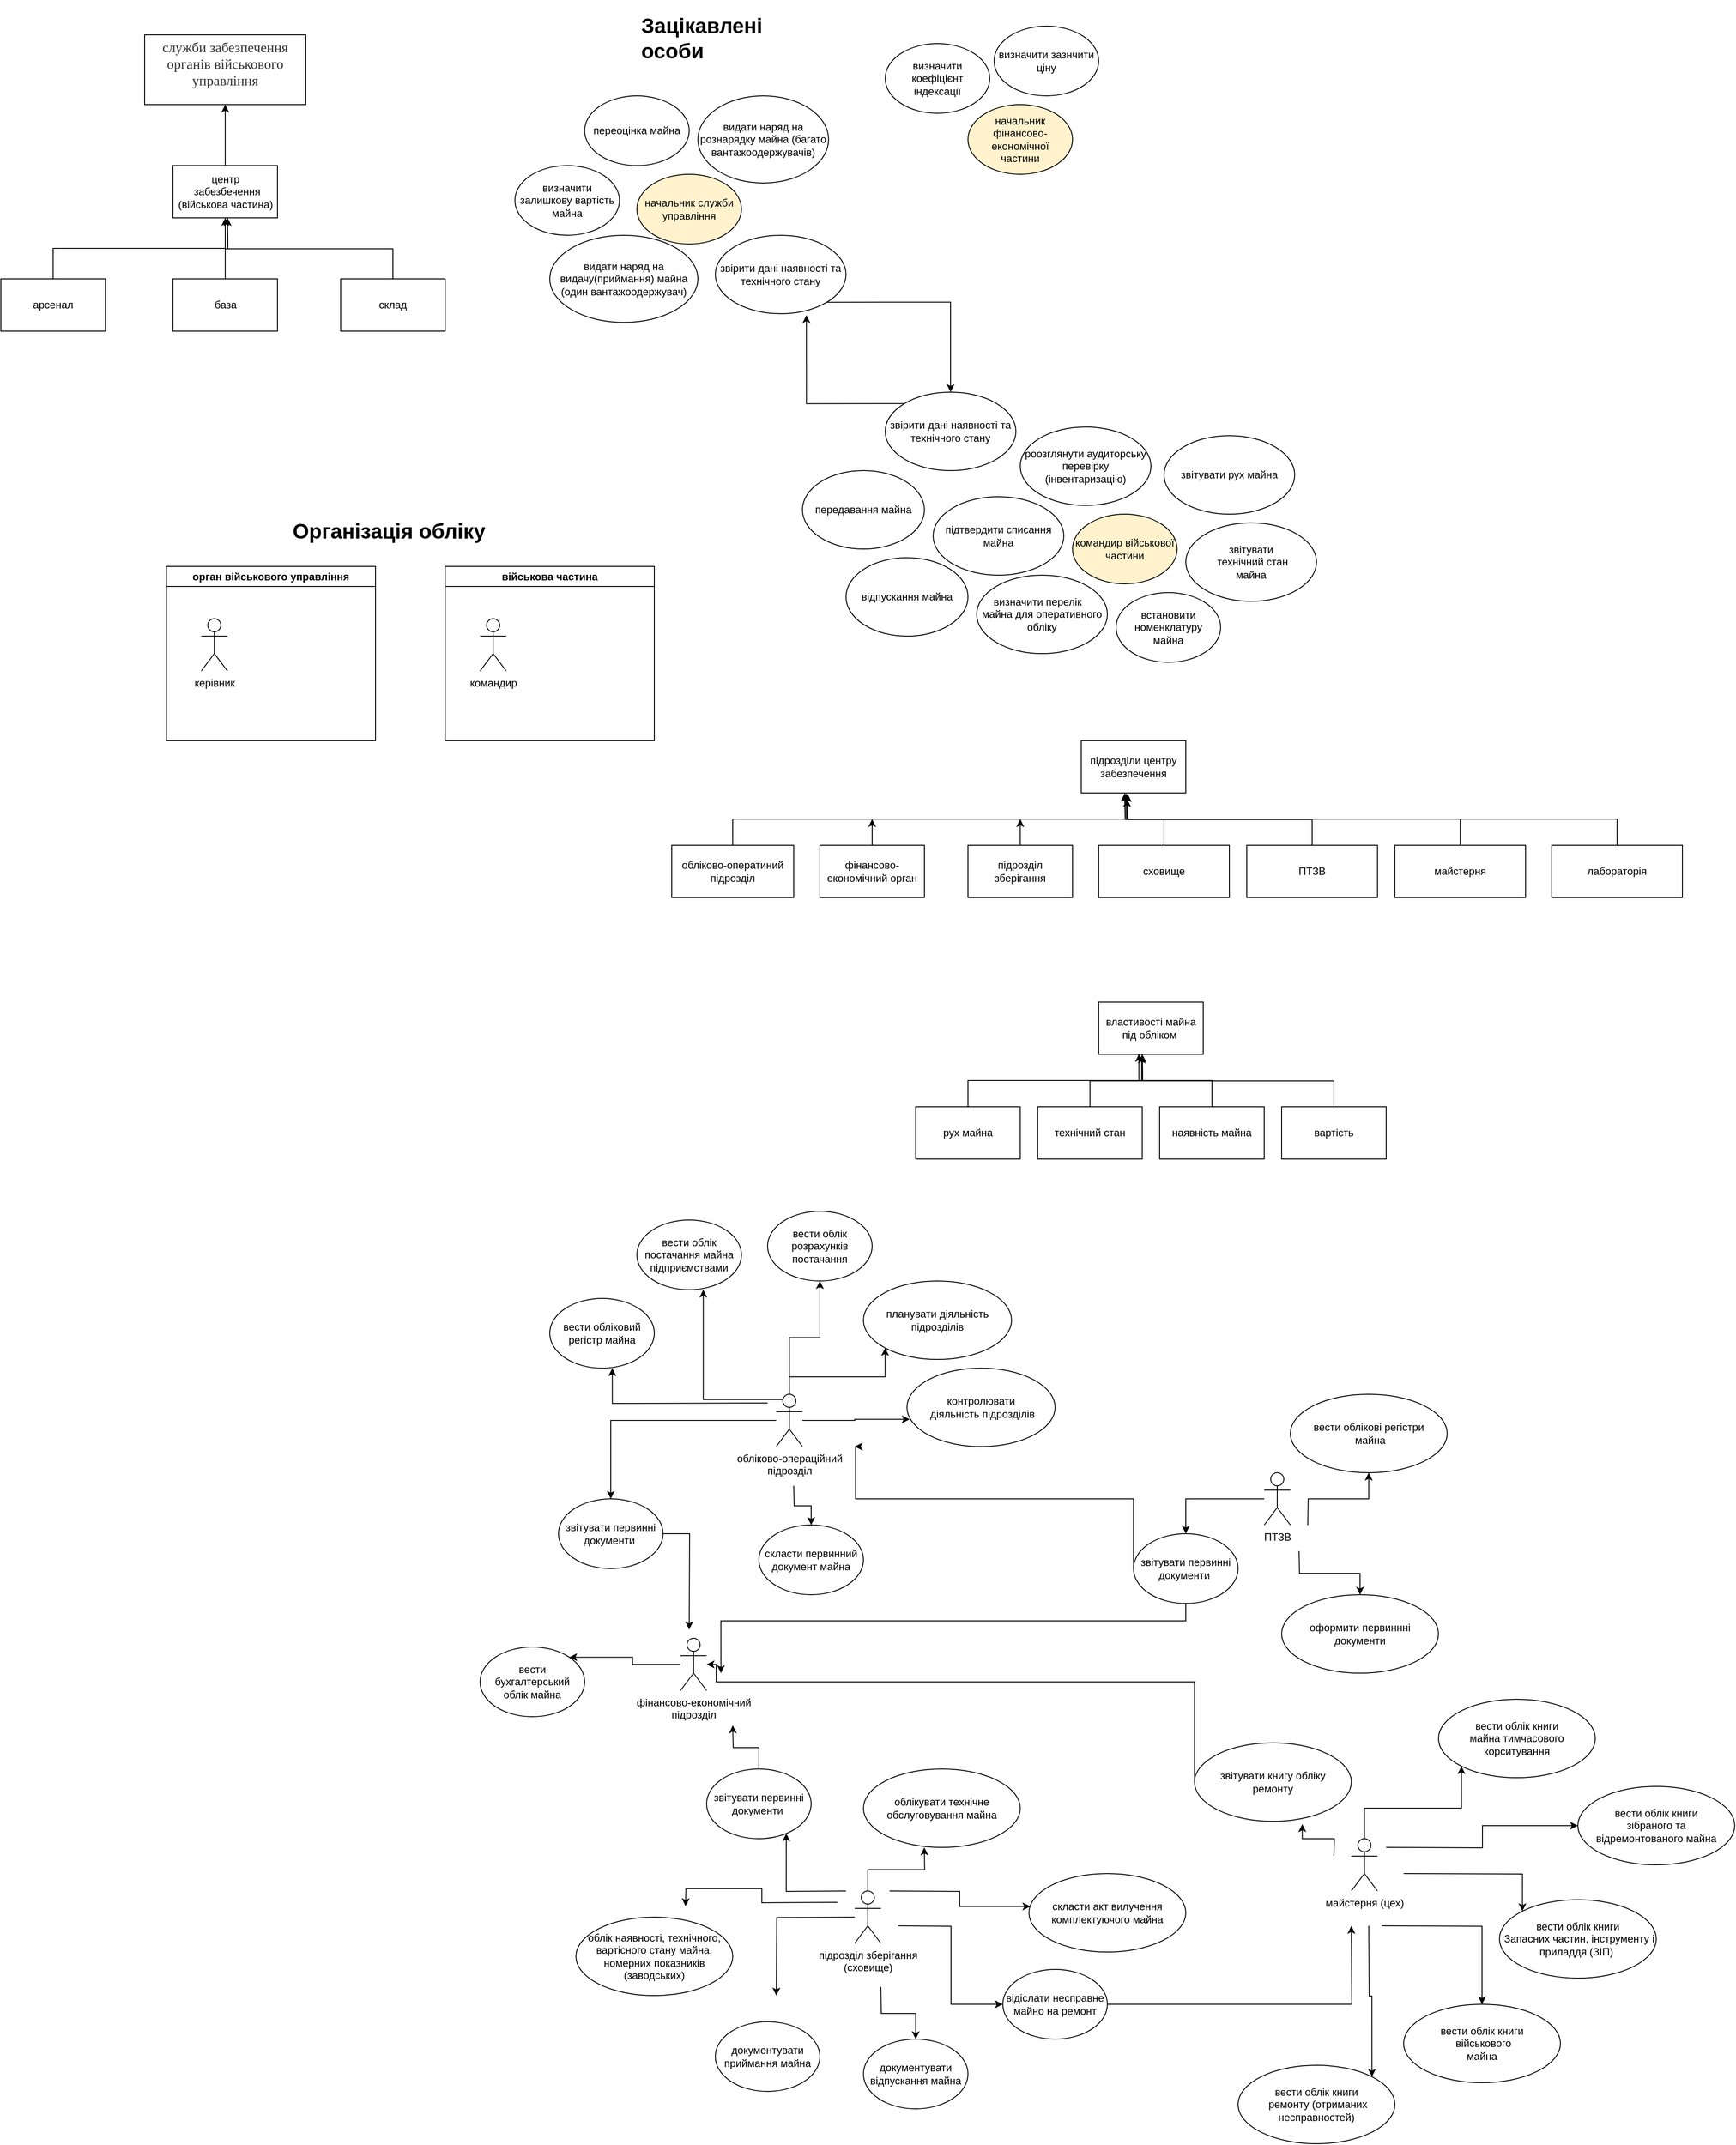 <mxfile version="22.0.6" type="github">
  <diagram name="Page-1" id="fURGDs59hNr_vnJ9uaAE">
    <mxGraphModel dx="1613" dy="1463" grid="1" gridSize="10" guides="1" tooltips="1" connect="1" arrows="1" fold="1" page="1" pageScale="1" pageWidth="850" pageHeight="1100" math="0" shadow="0">
      <root>
        <mxCell id="0" />
        <mxCell id="1" parent="0" />
        <mxCell id="UnlOtEjSE4POLt_gYA5B-1" value="&#xa;&lt;span style=&quot;color: rgb(51, 51, 51); font-family: &amp;quot;Times New Roman&amp;quot;; font-size: 16px; font-style: normal; font-variant-ligatures: normal; font-variant-caps: normal; font-weight: 400; letter-spacing: normal; orphans: 2; text-align: justify; text-indent: 30px; text-transform: none; widows: 2; word-spacing: 0px; -webkit-text-stroke-width: 0px; background-color: rgb(255, 255, 255); text-decoration-thickness: initial; text-decoration-style: initial; text-decoration-color: initial; float: none; display: inline !important;&quot;&gt;служби забезпечення органів військового управління&lt;/span&gt;&#xa;&#xa;" style="rounded=0;whiteSpace=wrap;html=1;" vertex="1" parent="1">
          <mxGeometry x="365" y="130" width="185" height="80" as="geometry" />
        </mxCell>
        <mxCell id="UnlOtEjSE4POLt_gYA5B-3" style="edgeStyle=orthogonalEdgeStyle;rounded=0;orthogonalLoop=1;jettySize=auto;html=1;" edge="1" parent="1" source="UnlOtEjSE4POLt_gYA5B-2" target="UnlOtEjSE4POLt_gYA5B-1">
          <mxGeometry relative="1" as="geometry" />
        </mxCell>
        <mxCell id="UnlOtEjSE4POLt_gYA5B-2" value="центр&lt;br&gt;&amp;nbsp;забезбечення&lt;br&gt;(військова частина)" style="rounded=0;whiteSpace=wrap;html=1;" vertex="1" parent="1">
          <mxGeometry x="397.5" y="280" width="120" height="60" as="geometry" />
        </mxCell>
        <mxCell id="UnlOtEjSE4POLt_gYA5B-7" style="edgeStyle=orthogonalEdgeStyle;rounded=0;orthogonalLoop=1;jettySize=auto;html=1;exitX=0.5;exitY=0;exitDx=0;exitDy=0;entryX=0.5;entryY=1;entryDx=0;entryDy=0;" edge="1" parent="1" source="UnlOtEjSE4POLt_gYA5B-4" target="UnlOtEjSE4POLt_gYA5B-2">
          <mxGeometry relative="1" as="geometry" />
        </mxCell>
        <mxCell id="UnlOtEjSE4POLt_gYA5B-4" value="арсенал" style="rounded=0;whiteSpace=wrap;html=1;" vertex="1" parent="1">
          <mxGeometry x="200" y="410" width="120" height="60" as="geometry" />
        </mxCell>
        <mxCell id="UnlOtEjSE4POLt_gYA5B-8" style="edgeStyle=orthogonalEdgeStyle;rounded=0;orthogonalLoop=1;jettySize=auto;html=1;exitX=0.5;exitY=0;exitDx=0;exitDy=0;" edge="1" parent="1" source="UnlOtEjSE4POLt_gYA5B-5">
          <mxGeometry relative="1" as="geometry">
            <mxPoint x="460" y="340" as="targetPoint" />
          </mxGeometry>
        </mxCell>
        <mxCell id="UnlOtEjSE4POLt_gYA5B-5" value="база" style="rounded=0;whiteSpace=wrap;html=1;" vertex="1" parent="1">
          <mxGeometry x="397.5" y="410" width="120" height="60" as="geometry" />
        </mxCell>
        <mxCell id="UnlOtEjSE4POLt_gYA5B-9" style="edgeStyle=orthogonalEdgeStyle;rounded=0;orthogonalLoop=1;jettySize=auto;html=1;exitX=0.5;exitY=0;exitDx=0;exitDy=0;" edge="1" parent="1" source="UnlOtEjSE4POLt_gYA5B-6">
          <mxGeometry relative="1" as="geometry">
            <mxPoint x="460" y="340" as="targetPoint" />
          </mxGeometry>
        </mxCell>
        <mxCell id="UnlOtEjSE4POLt_gYA5B-6" value="склад" style="rounded=0;whiteSpace=wrap;html=1;" vertex="1" parent="1">
          <mxGeometry x="590" y="410" width="120" height="60" as="geometry" />
        </mxCell>
        <mxCell id="UnlOtEjSE4POLt_gYA5B-13" value="орган військового управління" style="swimlane;whiteSpace=wrap;html=1;" vertex="1" parent="1">
          <mxGeometry x="390" y="740" width="240" height="200" as="geometry" />
        </mxCell>
        <mxCell id="UnlOtEjSE4POLt_gYA5B-14" value="керівник" style="shape=umlActor;verticalLabelPosition=bottom;verticalAlign=top;html=1;outlineConnect=0;" vertex="1" parent="UnlOtEjSE4POLt_gYA5B-13">
          <mxGeometry x="40" y="60" width="30" height="60" as="geometry" />
        </mxCell>
        <mxCell id="UnlOtEjSE4POLt_gYA5B-15" value="військова частина" style="swimlane;whiteSpace=wrap;html=1;" vertex="1" parent="1">
          <mxGeometry x="710" y="740" width="240" height="200" as="geometry" />
        </mxCell>
        <mxCell id="UnlOtEjSE4POLt_gYA5B-16" value="командир" style="shape=umlActor;verticalLabelPosition=bottom;verticalAlign=top;html=1;outlineConnect=0;" vertex="1" parent="UnlOtEjSE4POLt_gYA5B-15">
          <mxGeometry x="40" y="60" width="30" height="60" as="geometry" />
        </mxCell>
        <mxCell id="UnlOtEjSE4POLt_gYA5B-18" value="&lt;h1&gt;Організація обліку&lt;/h1&gt;" style="text;html=1;strokeColor=none;fillColor=none;spacing=5;spacingTop=-20;whiteSpace=wrap;overflow=hidden;rounded=0;" vertex="1" parent="1">
          <mxGeometry x="530" y="680" width="230" height="120" as="geometry" />
        </mxCell>
        <mxCell id="UnlOtEjSE4POLt_gYA5B-22" value="&lt;h1&gt;Зацікавлені особи&lt;/h1&gt;" style="text;html=1;strokeColor=none;fillColor=none;spacing=5;spacingTop=-20;whiteSpace=wrap;overflow=hidden;rounded=0;" vertex="1" parent="1">
          <mxGeometry x="930" y="100" width="190" height="120" as="geometry" />
        </mxCell>
        <mxCell id="UnlOtEjSE4POLt_gYA5B-23" value="начальник служби управління" style="ellipse;whiteSpace=wrap;html=1;fillColor=#FFF2CC;" vertex="1" parent="1">
          <mxGeometry x="930" y="290" width="120" height="80" as="geometry" />
        </mxCell>
        <mxCell id="UnlOtEjSE4POLt_gYA5B-25" value="переоцінка майна" style="ellipse;whiteSpace=wrap;html=1;" vertex="1" parent="1">
          <mxGeometry x="870" y="200" width="120" height="80" as="geometry" />
        </mxCell>
        <mxCell id="UnlOtEjSE4POLt_gYA5B-26" value="визначити залишкову вартість майна" style="ellipse;whiteSpace=wrap;html=1;" vertex="1" parent="1">
          <mxGeometry x="790" y="280" width="120" height="80" as="geometry" />
        </mxCell>
        <mxCell id="UnlOtEjSE4POLt_gYA5B-27" value="командир військової частини" style="ellipse;whiteSpace=wrap;html=1;fillColor=#FFF2CC;" vertex="1" parent="1">
          <mxGeometry x="1430" y="680" width="120" height="80" as="geometry" />
        </mxCell>
        <mxCell id="UnlOtEjSE4POLt_gYA5B-28" value="визначити коефіцієнт &lt;br&gt;індексації" style="ellipse;whiteSpace=wrap;html=1;" vertex="1" parent="1">
          <mxGeometry x="1215" y="140" width="120" height="80" as="geometry" />
        </mxCell>
        <mxCell id="UnlOtEjSE4POLt_gYA5B-29" value="визначити зазнчити ціну" style="ellipse;whiteSpace=wrap;html=1;" vertex="1" parent="1">
          <mxGeometry x="1340" y="120" width="120" height="80" as="geometry" />
        </mxCell>
        <mxCell id="UnlOtEjSE4POLt_gYA5B-30" value="начальник фінансово-економічної &lt;br&gt;частини" style="ellipse;whiteSpace=wrap;html=1;fillColor=#FFF2CC;" vertex="1" parent="1">
          <mxGeometry x="1310" y="210" width="120" height="80" as="geometry" />
        </mxCell>
        <mxCell id="UnlOtEjSE4POLt_gYA5B-31" value="встановити номенклатуру &lt;br&gt;майна" style="ellipse;whiteSpace=wrap;html=1;" vertex="1" parent="1">
          <mxGeometry x="1480" y="770" width="120" height="80" as="geometry" />
        </mxCell>
        <mxCell id="UnlOtEjSE4POLt_gYA5B-32" value="визначити перелік&amp;nbsp; &amp;nbsp;&lt;br&gt;майна для оперативного обліку" style="ellipse;whiteSpace=wrap;html=1;" vertex="1" parent="1">
          <mxGeometry x="1320" y="750" width="150" height="90" as="geometry" />
        </mxCell>
        <mxCell id="UnlOtEjSE4POLt_gYA5B-33" value="звітувати&lt;br&gt;&amp;nbsp;технічний стан &lt;br&gt;майна" style="ellipse;whiteSpace=wrap;html=1;" vertex="1" parent="1">
          <mxGeometry x="1560" y="690" width="150" height="90" as="geometry" />
        </mxCell>
        <mxCell id="UnlOtEjSE4POLt_gYA5B-34" value="підтвердити списання майна" style="ellipse;whiteSpace=wrap;html=1;" vertex="1" parent="1">
          <mxGeometry x="1270" y="660" width="150" height="90" as="geometry" />
        </mxCell>
        <mxCell id="UnlOtEjSE4POLt_gYA5B-35" value="роозглянути аудиторську перевірку (інвентаризацію)" style="ellipse;whiteSpace=wrap;html=1;" vertex="1" parent="1">
          <mxGeometry x="1370" y="580" width="150" height="90" as="geometry" />
        </mxCell>
        <mxCell id="UnlOtEjSE4POLt_gYA5B-36" value="звітувати рух майна" style="ellipse;whiteSpace=wrap;html=1;" vertex="1" parent="1">
          <mxGeometry x="1535" y="590" width="150" height="90" as="geometry" />
        </mxCell>
        <mxCell id="UnlOtEjSE4POLt_gYA5B-39" value="видати наряд на видачу(приймання) майна (один вантажоодержувач)" style="ellipse;whiteSpace=wrap;html=1;" vertex="1" parent="1">
          <mxGeometry x="830" y="360" width="170" height="100" as="geometry" />
        </mxCell>
        <mxCell id="UnlOtEjSE4POLt_gYA5B-40" value="видати наряд на рознарядку майна (багато вантажоодержувачів)" style="ellipse;whiteSpace=wrap;html=1;" vertex="1" parent="1">
          <mxGeometry x="1000" y="200" width="150" height="100" as="geometry" />
        </mxCell>
        <mxCell id="UnlOtEjSE4POLt_gYA5B-41" value="відпускання майна" style="ellipse;whiteSpace=wrap;html=1;" vertex="1" parent="1">
          <mxGeometry x="1170" y="730" width="140" height="90" as="geometry" />
        </mxCell>
        <mxCell id="UnlOtEjSE4POLt_gYA5B-42" value="передавання майна" style="ellipse;whiteSpace=wrap;html=1;" vertex="1" parent="1">
          <mxGeometry x="1120" y="630" width="140" height="90" as="geometry" />
        </mxCell>
        <mxCell id="UnlOtEjSE4POLt_gYA5B-46" style="edgeStyle=orthogonalEdgeStyle;rounded=0;orthogonalLoop=1;jettySize=auto;html=1;exitX=1;exitY=1;exitDx=0;exitDy=0;" edge="1" parent="1" source="UnlOtEjSE4POLt_gYA5B-43" target="UnlOtEjSE4POLt_gYA5B-44">
          <mxGeometry relative="1" as="geometry" />
        </mxCell>
        <mxCell id="UnlOtEjSE4POLt_gYA5B-43" value="звірити дані наявності та технічного стану" style="ellipse;whiteSpace=wrap;html=1;" vertex="1" parent="1">
          <mxGeometry x="1020" y="360" width="150" height="90" as="geometry" />
        </mxCell>
        <mxCell id="UnlOtEjSE4POLt_gYA5B-44" value="звірити дані наявності та технічного стану" style="ellipse;whiteSpace=wrap;html=1;" vertex="1" parent="1">
          <mxGeometry x="1215" y="540" width="150" height="90" as="geometry" />
        </mxCell>
        <mxCell id="UnlOtEjSE4POLt_gYA5B-45" style="edgeStyle=orthogonalEdgeStyle;rounded=0;orthogonalLoop=1;jettySize=auto;html=1;exitX=0;exitY=0;exitDx=0;exitDy=0;entryX=0.697;entryY=1.018;entryDx=0;entryDy=0;entryPerimeter=0;" edge="1" parent="1" source="UnlOtEjSE4POLt_gYA5B-44" target="UnlOtEjSE4POLt_gYA5B-43">
          <mxGeometry relative="1" as="geometry" />
        </mxCell>
        <mxCell id="UnlOtEjSE4POLt_gYA5B-47" value="підрозділи центру забезпечення" style="rounded=0;whiteSpace=wrap;html=1;" vertex="1" parent="1">
          <mxGeometry x="1440" y="940" width="120" height="60" as="geometry" />
        </mxCell>
        <mxCell id="UnlOtEjSE4POLt_gYA5B-48" value="обліково-оператиний підрозділ" style="rounded=0;whiteSpace=wrap;html=1;" vertex="1" parent="1">
          <mxGeometry x="970" y="1060" width="140" height="60" as="geometry" />
        </mxCell>
        <mxCell id="UnlOtEjSE4POLt_gYA5B-56" style="edgeStyle=orthogonalEdgeStyle;rounded=0;orthogonalLoop=1;jettySize=auto;html=1;exitX=0.5;exitY=0;exitDx=0;exitDy=0;" edge="1" parent="1" source="UnlOtEjSE4POLt_gYA5B-49">
          <mxGeometry relative="1" as="geometry">
            <mxPoint x="1200" y="1030" as="targetPoint" />
          </mxGeometry>
        </mxCell>
        <mxCell id="UnlOtEjSE4POLt_gYA5B-49" value="фінансово-економічний орган" style="rounded=0;whiteSpace=wrap;html=1;" vertex="1" parent="1">
          <mxGeometry x="1140" y="1060" width="120" height="60" as="geometry" />
        </mxCell>
        <mxCell id="UnlOtEjSE4POLt_gYA5B-57" style="edgeStyle=orthogonalEdgeStyle;rounded=0;orthogonalLoop=1;jettySize=auto;html=1;" edge="1" parent="1" source="UnlOtEjSE4POLt_gYA5B-50">
          <mxGeometry relative="1" as="geometry">
            <mxPoint x="1370" y="1030" as="targetPoint" />
          </mxGeometry>
        </mxCell>
        <mxCell id="UnlOtEjSE4POLt_gYA5B-50" value="підрозділ &lt;br&gt;зберігання" style="rounded=0;whiteSpace=wrap;html=1;" vertex="1" parent="1">
          <mxGeometry x="1310" y="1060" width="120" height="60" as="geometry" />
        </mxCell>
        <mxCell id="UnlOtEjSE4POLt_gYA5B-58" style="edgeStyle=orthogonalEdgeStyle;rounded=0;orthogonalLoop=1;jettySize=auto;html=1;" edge="1" parent="1" source="UnlOtEjSE4POLt_gYA5B-51">
          <mxGeometry relative="1" as="geometry">
            <mxPoint x="1490" y="1000" as="targetPoint" />
          </mxGeometry>
        </mxCell>
        <mxCell id="UnlOtEjSE4POLt_gYA5B-51" value="сховище" style="rounded=0;whiteSpace=wrap;html=1;" vertex="1" parent="1">
          <mxGeometry x="1460" y="1060" width="150" height="60" as="geometry" />
        </mxCell>
        <mxCell id="UnlOtEjSE4POLt_gYA5B-59" style="edgeStyle=orthogonalEdgeStyle;rounded=0;orthogonalLoop=1;jettySize=auto;html=1;exitX=0.5;exitY=0;exitDx=0;exitDy=0;" edge="1" parent="1" source="UnlOtEjSE4POLt_gYA5B-52">
          <mxGeometry relative="1" as="geometry">
            <mxPoint x="1490" y="1000" as="targetPoint" />
          </mxGeometry>
        </mxCell>
        <mxCell id="UnlOtEjSE4POLt_gYA5B-52" value="ПТЗВ" style="rounded=0;whiteSpace=wrap;html=1;" vertex="1" parent="1">
          <mxGeometry x="1630" y="1060" width="150" height="60" as="geometry" />
        </mxCell>
        <mxCell id="UnlOtEjSE4POLt_gYA5B-53" value="майстерня" style="rounded=0;whiteSpace=wrap;html=1;" vertex="1" parent="1">
          <mxGeometry x="1800" y="1060" width="150" height="60" as="geometry" />
        </mxCell>
        <mxCell id="UnlOtEjSE4POLt_gYA5B-54" value="лабораторія" style="rounded=0;whiteSpace=wrap;html=1;" vertex="1" parent="1">
          <mxGeometry x="1980" y="1060" width="150" height="60" as="geometry" />
        </mxCell>
        <mxCell id="UnlOtEjSE4POLt_gYA5B-55" style="edgeStyle=orthogonalEdgeStyle;rounded=0;orthogonalLoop=1;jettySize=auto;html=1;entryX=0.445;entryY=1.02;entryDx=0;entryDy=0;entryPerimeter=0;exitX=0.5;exitY=0;exitDx=0;exitDy=0;" edge="1" parent="1" source="UnlOtEjSE4POLt_gYA5B-48" target="UnlOtEjSE4POLt_gYA5B-47">
          <mxGeometry relative="1" as="geometry" />
        </mxCell>
        <mxCell id="UnlOtEjSE4POLt_gYA5B-60" style="edgeStyle=orthogonalEdgeStyle;rounded=0;orthogonalLoop=1;jettySize=auto;html=1;entryX=0.432;entryY=1.007;entryDx=0;entryDy=0;entryPerimeter=0;" edge="1" parent="1" source="UnlOtEjSE4POLt_gYA5B-53" target="UnlOtEjSE4POLt_gYA5B-47">
          <mxGeometry relative="1" as="geometry">
            <Array as="points">
              <mxPoint x="1875" y="1030" />
              <mxPoint x="1492" y="1030" />
            </Array>
          </mxGeometry>
        </mxCell>
        <mxCell id="UnlOtEjSE4POLt_gYA5B-61" style="edgeStyle=orthogonalEdgeStyle;rounded=0;orthogonalLoop=1;jettySize=auto;html=1;exitX=0.5;exitY=0;exitDx=0;exitDy=0;entryX=0.438;entryY=1.113;entryDx=0;entryDy=0;entryPerimeter=0;" edge="1" parent="1" source="UnlOtEjSE4POLt_gYA5B-54" target="UnlOtEjSE4POLt_gYA5B-47">
          <mxGeometry relative="1" as="geometry" />
        </mxCell>
        <mxCell id="UnlOtEjSE4POLt_gYA5B-79" style="edgeStyle=orthogonalEdgeStyle;rounded=0;orthogonalLoop=1;jettySize=auto;html=1;" edge="1" parent="1" source="UnlOtEjSE4POLt_gYA5B-62" target="UnlOtEjSE4POLt_gYA5B-73">
          <mxGeometry relative="1" as="geometry" />
        </mxCell>
        <mxCell id="UnlOtEjSE4POLt_gYA5B-83" style="edgeStyle=orthogonalEdgeStyle;rounded=0;orthogonalLoop=1;jettySize=auto;html=1;" edge="1" parent="1" target="UnlOtEjSE4POLt_gYA5B-63">
          <mxGeometry relative="1" as="geometry">
            <mxPoint x="1110" y="1795" as="sourcePoint" />
          </mxGeometry>
        </mxCell>
        <mxCell id="UnlOtEjSE4POLt_gYA5B-86" style="edgeStyle=orthogonalEdgeStyle;rounded=0;orthogonalLoop=1;jettySize=auto;html=1;exitX=0.5;exitY=0;exitDx=0;exitDy=0;exitPerimeter=0;entryX=0;entryY=1;entryDx=0;entryDy=0;" edge="1" parent="1" source="UnlOtEjSE4POLt_gYA5B-62" target="UnlOtEjSE4POLt_gYA5B-84">
          <mxGeometry relative="1" as="geometry" />
        </mxCell>
        <mxCell id="UnlOtEjSE4POLt_gYA5B-90" style="edgeStyle=orthogonalEdgeStyle;rounded=0;orthogonalLoop=1;jettySize=auto;html=1;entryX=0.5;entryY=1;entryDx=0;entryDy=0;" edge="1" parent="1" source="UnlOtEjSE4POLt_gYA5B-62" target="UnlOtEjSE4POLt_gYA5B-89">
          <mxGeometry relative="1" as="geometry" />
        </mxCell>
        <mxCell id="UnlOtEjSE4POLt_gYA5B-62" value="обліково-операційний &lt;br&gt;підрозділ" style="shape=umlActor;verticalLabelPosition=bottom;verticalAlign=top;html=1;outlineConnect=0;" vertex="1" parent="1">
          <mxGeometry x="1090" y="1690" width="30" height="60" as="geometry" />
        </mxCell>
        <mxCell id="UnlOtEjSE4POLt_gYA5B-63" value="скласти первинний документ майна" style="ellipse;whiteSpace=wrap;html=1;" vertex="1" parent="1">
          <mxGeometry x="1070" y="1840" width="120" height="80" as="geometry" />
        </mxCell>
        <mxCell id="UnlOtEjSE4POLt_gYA5B-64" value="властивості майна&lt;br&gt;під обліком&amp;nbsp;" style="rounded=0;whiteSpace=wrap;html=1;" vertex="1" parent="1">
          <mxGeometry x="1460" y="1240" width="120" height="60" as="geometry" />
        </mxCell>
        <mxCell id="UnlOtEjSE4POLt_gYA5B-65" value="рух майна" style="rounded=0;whiteSpace=wrap;html=1;" vertex="1" parent="1">
          <mxGeometry x="1250" y="1360" width="120" height="60" as="geometry" />
        </mxCell>
        <mxCell id="UnlOtEjSE4POLt_gYA5B-70" style="edgeStyle=orthogonalEdgeStyle;rounded=0;orthogonalLoop=1;jettySize=auto;html=1;exitX=0.5;exitY=0;exitDx=0;exitDy=0;" edge="1" parent="1" source="UnlOtEjSE4POLt_gYA5B-66">
          <mxGeometry relative="1" as="geometry">
            <mxPoint x="1510" y="1300" as="targetPoint" />
          </mxGeometry>
        </mxCell>
        <mxCell id="UnlOtEjSE4POLt_gYA5B-66" value="технічний стан" style="rounded=0;whiteSpace=wrap;html=1;" vertex="1" parent="1">
          <mxGeometry x="1390" y="1360" width="120" height="60" as="geometry" />
        </mxCell>
        <mxCell id="UnlOtEjSE4POLt_gYA5B-67" value="наявність майна" style="rounded=0;whiteSpace=wrap;html=1;" vertex="1" parent="1">
          <mxGeometry x="1530" y="1360" width="120" height="60" as="geometry" />
        </mxCell>
        <mxCell id="UnlOtEjSE4POLt_gYA5B-72" style="edgeStyle=orthogonalEdgeStyle;rounded=0;orthogonalLoop=1;jettySize=auto;html=1;exitX=0.5;exitY=0;exitDx=0;exitDy=0;" edge="1" parent="1" source="UnlOtEjSE4POLt_gYA5B-68">
          <mxGeometry relative="1" as="geometry">
            <mxPoint x="1510" y="1300" as="targetPoint" />
          </mxGeometry>
        </mxCell>
        <mxCell id="UnlOtEjSE4POLt_gYA5B-68" value="вартість" style="rounded=0;whiteSpace=wrap;html=1;" vertex="1" parent="1">
          <mxGeometry x="1670" y="1360" width="120" height="60" as="geometry" />
        </mxCell>
        <mxCell id="UnlOtEjSE4POLt_gYA5B-69" style="edgeStyle=orthogonalEdgeStyle;rounded=0;orthogonalLoop=1;jettySize=auto;html=1;exitX=0.5;exitY=0;exitDx=0;exitDy=0;entryX=0.412;entryY=1.02;entryDx=0;entryDy=0;entryPerimeter=0;" edge="1" parent="1" source="UnlOtEjSE4POLt_gYA5B-65" target="UnlOtEjSE4POLt_gYA5B-64">
          <mxGeometry relative="1" as="geometry" />
        </mxCell>
        <mxCell id="UnlOtEjSE4POLt_gYA5B-71" style="edgeStyle=orthogonalEdgeStyle;rounded=0;orthogonalLoop=1;jettySize=auto;html=1;entryX=0.385;entryY=0.993;entryDx=0;entryDy=0;entryPerimeter=0;" edge="1" parent="1" source="UnlOtEjSE4POLt_gYA5B-67" target="UnlOtEjSE4POLt_gYA5B-64">
          <mxGeometry relative="1" as="geometry" />
        </mxCell>
        <mxCell id="UnlOtEjSE4POLt_gYA5B-80" style="edgeStyle=orthogonalEdgeStyle;rounded=0;orthogonalLoop=1;jettySize=auto;html=1;" edge="1" parent="1" source="UnlOtEjSE4POLt_gYA5B-73">
          <mxGeometry relative="1" as="geometry">
            <mxPoint x="990" y="1960" as="targetPoint" />
          </mxGeometry>
        </mxCell>
        <mxCell id="UnlOtEjSE4POLt_gYA5B-73" value="звітувати первинні документи&amp;nbsp;" style="ellipse;whiteSpace=wrap;html=1;" vertex="1" parent="1">
          <mxGeometry x="840" y="1810" width="120" height="80" as="geometry" />
        </mxCell>
        <mxCell id="UnlOtEjSE4POLt_gYA5B-93" style="edgeStyle=orthogonalEdgeStyle;rounded=0;orthogonalLoop=1;jettySize=auto;html=1;entryX=1;entryY=0;entryDx=0;entryDy=0;" edge="1" parent="1" source="UnlOtEjSE4POLt_gYA5B-78" target="UnlOtEjSE4POLt_gYA5B-92">
          <mxGeometry relative="1" as="geometry" />
        </mxCell>
        <mxCell id="UnlOtEjSE4POLt_gYA5B-78" value="фінансово-економічний &lt;br&gt;підрозділ" style="shape=umlActor;verticalLabelPosition=bottom;verticalAlign=top;html=1;outlineConnect=0;" vertex="1" parent="1">
          <mxGeometry x="980" y="1970" width="30" height="60" as="geometry" />
        </mxCell>
        <mxCell id="UnlOtEjSE4POLt_gYA5B-81" value="вести обліковий регістр майна" style="ellipse;whiteSpace=wrap;html=1;" vertex="1" parent="1">
          <mxGeometry x="830" y="1580" width="120" height="80" as="geometry" />
        </mxCell>
        <mxCell id="UnlOtEjSE4POLt_gYA5B-82" style="edgeStyle=orthogonalEdgeStyle;rounded=0;orthogonalLoop=1;jettySize=auto;html=1;entryX=0.598;entryY=1;entryDx=0;entryDy=0;entryPerimeter=0;" edge="1" parent="1" target="UnlOtEjSE4POLt_gYA5B-81">
          <mxGeometry relative="1" as="geometry">
            <mxPoint x="1080" y="1700" as="sourcePoint" />
            <mxPoint x="910" y="1820" as="targetPoint" />
          </mxGeometry>
        </mxCell>
        <mxCell id="UnlOtEjSE4POLt_gYA5B-84" value="планувати діяльність підрозділів" style="ellipse;whiteSpace=wrap;html=1;" vertex="1" parent="1">
          <mxGeometry x="1190" y="1560" width="170" height="90" as="geometry" />
        </mxCell>
        <mxCell id="UnlOtEjSE4POLt_gYA5B-85" value="контролювати&lt;br&gt;&amp;nbsp;діяльність підрозділів" style="ellipse;whiteSpace=wrap;html=1;" vertex="1" parent="1">
          <mxGeometry x="1240" y="1660" width="170" height="90" as="geometry" />
        </mxCell>
        <mxCell id="UnlOtEjSE4POLt_gYA5B-87" style="edgeStyle=orthogonalEdgeStyle;rounded=0;orthogonalLoop=1;jettySize=auto;html=1;entryX=0.018;entryY=0.653;entryDx=0;entryDy=0;entryPerimeter=0;" edge="1" parent="1" source="UnlOtEjSE4POLt_gYA5B-62" target="UnlOtEjSE4POLt_gYA5B-85">
          <mxGeometry relative="1" as="geometry" />
        </mxCell>
        <mxCell id="UnlOtEjSE4POLt_gYA5B-88" value="вести облік постачання майна підприємствами" style="ellipse;whiteSpace=wrap;html=1;" vertex="1" parent="1">
          <mxGeometry x="930" y="1490" width="120" height="80" as="geometry" />
        </mxCell>
        <mxCell id="UnlOtEjSE4POLt_gYA5B-89" value="вести облік розрахунків постачання" style="ellipse;whiteSpace=wrap;html=1;" vertex="1" parent="1">
          <mxGeometry x="1080" y="1480" width="120" height="80" as="geometry" />
        </mxCell>
        <mxCell id="UnlOtEjSE4POLt_gYA5B-91" style="edgeStyle=orthogonalEdgeStyle;rounded=0;orthogonalLoop=1;jettySize=auto;html=1;exitX=0.25;exitY=0.1;exitDx=0;exitDy=0;exitPerimeter=0;entryX=0.635;entryY=1;entryDx=0;entryDy=0;entryPerimeter=0;" edge="1" parent="1" source="UnlOtEjSE4POLt_gYA5B-62" target="UnlOtEjSE4POLt_gYA5B-88">
          <mxGeometry relative="1" as="geometry" />
        </mxCell>
        <mxCell id="UnlOtEjSE4POLt_gYA5B-92" value="вести бухгалтерський &lt;br&gt;облік майна" style="ellipse;whiteSpace=wrap;html=1;" vertex="1" parent="1">
          <mxGeometry x="750" y="1980" width="120" height="80" as="geometry" />
        </mxCell>
        <mxCell id="UnlOtEjSE4POLt_gYA5B-98" style="edgeStyle=orthogonalEdgeStyle;rounded=0;orthogonalLoop=1;jettySize=auto;html=1;" edge="1" parent="1" target="UnlOtEjSE4POLt_gYA5B-96">
          <mxGeometry relative="1" as="geometry">
            <mxPoint x="1210" y="2370" as="sourcePoint" />
          </mxGeometry>
        </mxCell>
        <mxCell id="UnlOtEjSE4POLt_gYA5B-125" style="edgeStyle=orthogonalEdgeStyle;rounded=0;orthogonalLoop=1;jettySize=auto;html=1;entryX=0;entryY=0.5;entryDx=0;entryDy=0;" edge="1" parent="1" target="UnlOtEjSE4POLt_gYA5B-124">
          <mxGeometry relative="1" as="geometry">
            <mxPoint x="1230" y="2300" as="sourcePoint" />
          </mxGeometry>
        </mxCell>
        <mxCell id="UnlOtEjSE4POLt_gYA5B-94" value="підрозділ зберігання &lt;br&gt;(сховище)" style="shape=umlActor;verticalLabelPosition=bottom;verticalAlign=top;html=1;outlineConnect=0;" vertex="1" parent="1">
          <mxGeometry x="1180" y="2260" width="30" height="60" as="geometry" />
        </mxCell>
        <mxCell id="UnlOtEjSE4POLt_gYA5B-95" value="документувати приймання майна" style="ellipse;whiteSpace=wrap;html=1;" vertex="1" parent="1">
          <mxGeometry x="1020" y="2410" width="120" height="80" as="geometry" />
        </mxCell>
        <mxCell id="UnlOtEjSE4POLt_gYA5B-96" value="документувати відпускання майна" style="ellipse;whiteSpace=wrap;html=1;" vertex="1" parent="1">
          <mxGeometry x="1190" y="2430" width="120" height="80" as="geometry" />
        </mxCell>
        <mxCell id="UnlOtEjSE4POLt_gYA5B-97" style="edgeStyle=orthogonalEdgeStyle;rounded=0;orthogonalLoop=1;jettySize=auto;html=1;entryX=0.75;entryY=0;entryDx=0;entryDy=0;entryPerimeter=0;" edge="1" parent="1">
          <mxGeometry relative="1" as="geometry">
            <mxPoint x="1180" y="2290" as="sourcePoint" />
            <mxPoint x="1090" y="2380" as="targetPoint" />
          </mxGeometry>
        </mxCell>
        <mxCell id="UnlOtEjSE4POLt_gYA5B-100" value="облік наявності, технічного, вартісного стану майна, номерних показників (заводських)" style="ellipse;whiteSpace=wrap;html=1;" vertex="1" parent="1">
          <mxGeometry x="860" y="2290" width="180" height="90" as="geometry" />
        </mxCell>
        <mxCell id="UnlOtEjSE4POLt_gYA5B-101" style="edgeStyle=orthogonalEdgeStyle;rounded=0;orthogonalLoop=1;jettySize=auto;html=1;entryX=1.032;entryY=0.415;entryDx=0;entryDy=0;entryPerimeter=0;" edge="1" parent="1">
          <mxGeometry relative="1" as="geometry">
            <mxPoint x="1160" y="2273" as="sourcePoint" />
            <mxPoint x="985.76" y="2277.35" as="targetPoint" />
          </mxGeometry>
        </mxCell>
        <mxCell id="UnlOtEjSE4POLt_gYA5B-102" value="облікувати технічне обслуговування майна" style="ellipse;whiteSpace=wrap;html=1;" vertex="1" parent="1">
          <mxGeometry x="1190" y="2120" width="180" height="90" as="geometry" />
        </mxCell>
        <mxCell id="UnlOtEjSE4POLt_gYA5B-103" style="edgeStyle=orthogonalEdgeStyle;rounded=0;orthogonalLoop=1;jettySize=auto;html=1;exitX=0.5;exitY=0;exitDx=0;exitDy=0;exitPerimeter=0;entryX=0.388;entryY=1;entryDx=0;entryDy=0;entryPerimeter=0;" edge="1" parent="1" source="UnlOtEjSE4POLt_gYA5B-94">
          <mxGeometry relative="1" as="geometry">
            <mxPoint x="1259.84" y="2210" as="targetPoint" />
          </mxGeometry>
        </mxCell>
        <mxCell id="UnlOtEjSE4POLt_gYA5B-106" style="edgeStyle=orthogonalEdgeStyle;rounded=0;orthogonalLoop=1;jettySize=auto;html=1;" edge="1" parent="1" source="UnlOtEjSE4POLt_gYA5B-104">
          <mxGeometry relative="1" as="geometry">
            <mxPoint x="1040" y="2070" as="targetPoint" />
          </mxGeometry>
        </mxCell>
        <mxCell id="UnlOtEjSE4POLt_gYA5B-104" value="звітувати первинні документи&amp;nbsp;" style="ellipse;whiteSpace=wrap;html=1;" vertex="1" parent="1">
          <mxGeometry x="1010" y="2120" width="120" height="80" as="geometry" />
        </mxCell>
        <mxCell id="UnlOtEjSE4POLt_gYA5B-105" style="edgeStyle=orthogonalEdgeStyle;rounded=0;orthogonalLoop=1;jettySize=auto;html=1;entryX=0.762;entryY=0.925;entryDx=0;entryDy=0;entryPerimeter=0;" edge="1" parent="1" target="UnlOtEjSE4POLt_gYA5B-104">
          <mxGeometry relative="1" as="geometry">
            <mxPoint x="1170" y="2260" as="sourcePoint" />
          </mxGeometry>
        </mxCell>
        <mxCell id="UnlOtEjSE4POLt_gYA5B-107" value="скласти акт вилучення комплектуючого майна" style="ellipse;whiteSpace=wrap;html=1;" vertex="1" parent="1">
          <mxGeometry x="1380" y="2240" width="180" height="90" as="geometry" />
        </mxCell>
        <mxCell id="UnlOtEjSE4POLt_gYA5B-108" style="edgeStyle=orthogonalEdgeStyle;rounded=0;orthogonalLoop=1;jettySize=auto;html=1;entryX=0.009;entryY=0.42;entryDx=0;entryDy=0;entryPerimeter=0;" edge="1" parent="1" target="UnlOtEjSE4POLt_gYA5B-107">
          <mxGeometry relative="1" as="geometry">
            <mxPoint x="1220" y="2260" as="sourcePoint" />
            <mxPoint x="1290" y="2350" as="targetPoint" />
          </mxGeometry>
        </mxCell>
        <mxCell id="UnlOtEjSE4POLt_gYA5B-111" style="edgeStyle=orthogonalEdgeStyle;rounded=0;orthogonalLoop=1;jettySize=auto;html=1;" edge="1" parent="1" target="UnlOtEjSE4POLt_gYA5B-110">
          <mxGeometry relative="1" as="geometry">
            <mxPoint x="1700" y="1840" as="sourcePoint" />
          </mxGeometry>
        </mxCell>
        <mxCell id="UnlOtEjSE4POLt_gYA5B-113" style="edgeStyle=orthogonalEdgeStyle;rounded=0;orthogonalLoop=1;jettySize=auto;html=1;" edge="1" parent="1" target="UnlOtEjSE4POLt_gYA5B-112">
          <mxGeometry relative="1" as="geometry">
            <mxPoint x="1690" y="1870" as="sourcePoint" />
          </mxGeometry>
        </mxCell>
        <mxCell id="UnlOtEjSE4POLt_gYA5B-115" style="edgeStyle=orthogonalEdgeStyle;rounded=0;orthogonalLoop=1;jettySize=auto;html=1;" edge="1" parent="1" source="UnlOtEjSE4POLt_gYA5B-109" target="UnlOtEjSE4POLt_gYA5B-114">
          <mxGeometry relative="1" as="geometry" />
        </mxCell>
        <mxCell id="UnlOtEjSE4POLt_gYA5B-109" value="ПТЗВ" style="shape=umlActor;verticalLabelPosition=bottom;verticalAlign=top;html=1;outlineConnect=0;" vertex="1" parent="1">
          <mxGeometry x="1650" y="1780" width="30" height="60" as="geometry" />
        </mxCell>
        <mxCell id="UnlOtEjSE4POLt_gYA5B-110" value="вести облікові регістри&lt;br&gt;&amp;nbsp;майна" style="ellipse;whiteSpace=wrap;html=1;" vertex="1" parent="1">
          <mxGeometry x="1680" y="1690" width="180" height="90" as="geometry" />
        </mxCell>
        <mxCell id="UnlOtEjSE4POLt_gYA5B-112" value="оформити первиннні &lt;br&gt;документи" style="ellipse;whiteSpace=wrap;html=1;" vertex="1" parent="1">
          <mxGeometry x="1670" y="1920" width="180" height="90" as="geometry" />
        </mxCell>
        <mxCell id="UnlOtEjSE4POLt_gYA5B-116" style="edgeStyle=orthogonalEdgeStyle;rounded=0;orthogonalLoop=1;jettySize=auto;html=1;" edge="1" parent="1" source="UnlOtEjSE4POLt_gYA5B-114">
          <mxGeometry relative="1" as="geometry">
            <mxPoint x="1026.444" y="2010" as="targetPoint" />
            <Array as="points">
              <mxPoint x="1560" y="1950" />
              <mxPoint x="1026" y="1950" />
            </Array>
          </mxGeometry>
        </mxCell>
        <mxCell id="UnlOtEjSE4POLt_gYA5B-117" style="edgeStyle=orthogonalEdgeStyle;rounded=0;orthogonalLoop=1;jettySize=auto;html=1;exitX=0;exitY=0.5;exitDx=0;exitDy=0;" edge="1" parent="1" source="UnlOtEjSE4POLt_gYA5B-114">
          <mxGeometry relative="1" as="geometry">
            <mxPoint x="1180" y="1750" as="targetPoint" />
            <Array as="points">
              <mxPoint x="1500" y="1810" />
              <mxPoint x="1181" y="1810" />
              <mxPoint x="1181" y="1750" />
            </Array>
          </mxGeometry>
        </mxCell>
        <mxCell id="UnlOtEjSE4POLt_gYA5B-114" value="звітувати первинні документи&amp;nbsp;" style="ellipse;whiteSpace=wrap;html=1;" vertex="1" parent="1">
          <mxGeometry x="1500" y="1850" width="120" height="80" as="geometry" />
        </mxCell>
        <mxCell id="UnlOtEjSE4POLt_gYA5B-121" style="edgeStyle=orthogonalEdgeStyle;rounded=0;orthogonalLoop=1;jettySize=auto;html=1;entryX=0;entryY=0;entryDx=0;entryDy=0;" edge="1" parent="1" target="UnlOtEjSE4POLt_gYA5B-120">
          <mxGeometry relative="1" as="geometry">
            <mxPoint x="1810" y="2240" as="sourcePoint" />
          </mxGeometry>
        </mxCell>
        <mxCell id="UnlOtEjSE4POLt_gYA5B-122" style="edgeStyle=orthogonalEdgeStyle;rounded=0;orthogonalLoop=1;jettySize=auto;html=1;" edge="1" parent="1" target="UnlOtEjSE4POLt_gYA5B-119">
          <mxGeometry relative="1" as="geometry">
            <mxPoint x="1785" y="2300" as="sourcePoint" />
          </mxGeometry>
        </mxCell>
        <mxCell id="UnlOtEjSE4POLt_gYA5B-127" style="edgeStyle=orthogonalEdgeStyle;rounded=0;orthogonalLoop=1;jettySize=auto;html=1;entryX=1;entryY=0;entryDx=0;entryDy=0;" edge="1" parent="1" target="UnlOtEjSE4POLt_gYA5B-123">
          <mxGeometry relative="1" as="geometry">
            <mxPoint x="1770" y="2300" as="sourcePoint" />
          </mxGeometry>
        </mxCell>
        <mxCell id="UnlOtEjSE4POLt_gYA5B-129" style="edgeStyle=orthogonalEdgeStyle;rounded=0;orthogonalLoop=1;jettySize=auto;html=1;exitX=0.5;exitY=0;exitDx=0;exitDy=0;exitPerimeter=0;entryX=0;entryY=1;entryDx=0;entryDy=0;" edge="1" parent="1" source="UnlOtEjSE4POLt_gYA5B-118" target="UnlOtEjSE4POLt_gYA5B-128">
          <mxGeometry relative="1" as="geometry" />
        </mxCell>
        <mxCell id="UnlOtEjSE4POLt_gYA5B-131" style="edgeStyle=orthogonalEdgeStyle;rounded=0;orthogonalLoop=1;jettySize=auto;html=1;entryX=0;entryY=0.5;entryDx=0;entryDy=0;" edge="1" parent="1" target="UnlOtEjSE4POLt_gYA5B-130">
          <mxGeometry relative="1" as="geometry">
            <mxPoint x="1790" y="2210" as="sourcePoint" />
          </mxGeometry>
        </mxCell>
        <mxCell id="UnlOtEjSE4POLt_gYA5B-118" value="майстерня (цех)" style="shape=umlActor;verticalLabelPosition=bottom;verticalAlign=top;html=1;outlineConnect=0;" vertex="1" parent="1">
          <mxGeometry x="1750" y="2200" width="30" height="60" as="geometry" />
        </mxCell>
        <mxCell id="UnlOtEjSE4POLt_gYA5B-119" value="вести облік книги &lt;br&gt;&amp;nbsp;військового&lt;br&gt;&amp;nbsp;майна&amp;nbsp;" style="ellipse;whiteSpace=wrap;html=1;" vertex="1" parent="1">
          <mxGeometry x="1810" y="2390" width="180" height="90" as="geometry" />
        </mxCell>
        <mxCell id="UnlOtEjSE4POLt_gYA5B-120" value="вести облік книги &lt;br&gt;&amp;nbsp;Запасних частин, інструменту і приладдя (ЗІП)&amp;nbsp;" style="ellipse;whiteSpace=wrap;html=1;" vertex="1" parent="1">
          <mxGeometry x="1920" y="2270" width="180" height="90" as="geometry" />
        </mxCell>
        <mxCell id="UnlOtEjSE4POLt_gYA5B-123" value="вести облік книги &lt;br&gt;&amp;nbsp;ремонту (отриманих несправностей)" style="ellipse;whiteSpace=wrap;html=1;" vertex="1" parent="1">
          <mxGeometry x="1620" y="2460" width="180" height="90" as="geometry" />
        </mxCell>
        <mxCell id="UnlOtEjSE4POLt_gYA5B-126" style="edgeStyle=orthogonalEdgeStyle;rounded=0;orthogonalLoop=1;jettySize=auto;html=1;exitX=1;exitY=0.5;exitDx=0;exitDy=0;" edge="1" parent="1" source="UnlOtEjSE4POLt_gYA5B-124">
          <mxGeometry relative="1" as="geometry">
            <mxPoint x="1750" y="2300" as="targetPoint" />
          </mxGeometry>
        </mxCell>
        <mxCell id="UnlOtEjSE4POLt_gYA5B-124" value="відіслати несправне майно на ремонт" style="ellipse;whiteSpace=wrap;html=1;" vertex="1" parent="1">
          <mxGeometry x="1350" y="2350" width="120" height="80" as="geometry" />
        </mxCell>
        <mxCell id="UnlOtEjSE4POLt_gYA5B-128" value="вести облік книги &lt;br&gt;майна тимчасового корситування" style="ellipse;whiteSpace=wrap;html=1;" vertex="1" parent="1">
          <mxGeometry x="1850" y="2040" width="180" height="90" as="geometry" />
        </mxCell>
        <mxCell id="UnlOtEjSE4POLt_gYA5B-130" value="вести облік книги &lt;br&gt;зібраного та &lt;br&gt;відремонтованого майна" style="ellipse;whiteSpace=wrap;html=1;" vertex="1" parent="1">
          <mxGeometry x="2010" y="2140" width="180" height="90" as="geometry" />
        </mxCell>
        <mxCell id="UnlOtEjSE4POLt_gYA5B-134" style="edgeStyle=orthogonalEdgeStyle;rounded=0;orthogonalLoop=1;jettySize=auto;html=1;exitX=0;exitY=0.5;exitDx=0;exitDy=0;" edge="1" parent="1" source="UnlOtEjSE4POLt_gYA5B-132">
          <mxGeometry relative="1" as="geometry">
            <mxPoint x="1010" y="2000" as="targetPoint" />
            <Array as="points">
              <mxPoint x="1570" y="2020" />
              <mxPoint x="1021" y="2020" />
              <mxPoint x="1021" y="2000" />
            </Array>
          </mxGeometry>
        </mxCell>
        <mxCell id="UnlOtEjSE4POLt_gYA5B-132" value="звітувати книгу обліку &lt;br&gt;ремонту" style="ellipse;whiteSpace=wrap;html=1;" vertex="1" parent="1">
          <mxGeometry x="1570" y="2090" width="180" height="90" as="geometry" />
        </mxCell>
        <mxCell id="UnlOtEjSE4POLt_gYA5B-133" style="edgeStyle=orthogonalEdgeStyle;rounded=0;orthogonalLoop=1;jettySize=auto;html=1;entryX=0.687;entryY=1.037;entryDx=0;entryDy=0;entryPerimeter=0;" edge="1" parent="1" target="UnlOtEjSE4POLt_gYA5B-132">
          <mxGeometry relative="1" as="geometry">
            <mxPoint x="1730" y="2220" as="sourcePoint" />
          </mxGeometry>
        </mxCell>
      </root>
    </mxGraphModel>
  </diagram>
</mxfile>
